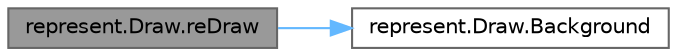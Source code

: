 digraph "represent.Draw.reDraw"
{
 // LATEX_PDF_SIZE
  bgcolor="transparent";
  edge [fontname=Helvetica,fontsize=10,labelfontname=Helvetica,labelfontsize=10];
  node [fontname=Helvetica,fontsize=10,shape=box,height=0.2,width=0.4];
  rankdir="LR";
  Node1 [label="represent.Draw.reDraw",height=0.2,width=0.4,color="gray40", fillcolor="grey60", style="filled", fontcolor="black",tooltip=" "];
  Node1 -> Node2 [color="steelblue1",style="solid"];
  Node2 [label="represent.Draw.Background",height=0.2,width=0.4,color="grey40", fillcolor="white", style="filled",URL="$classrepresent_1_1_draw.html#ac9f8d8f96085d925e9602ee2d017f9bd",tooltip=" "];
}
